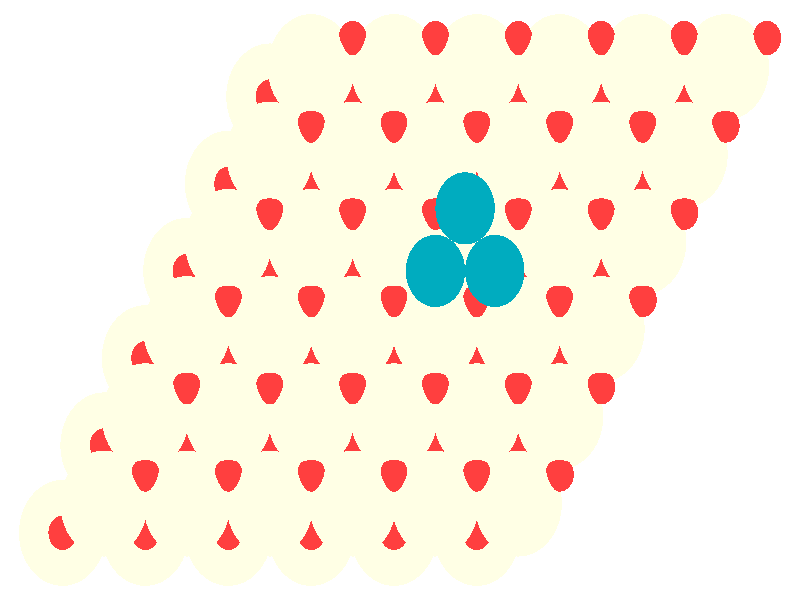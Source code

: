 #include "colors.inc"
#include "finish.inc"

global_settings {assumed_gamma 1 max_trace_level 6}
background {color White}
camera {orthographic
  right -37.48*x up 23.11*y
  direction 1.00*z
  location <0,0,50.00> look_at <0,0,0>}
light_source {<  2.00,   3.00,  40.00> color White
  area_light <0.70, 0, 0>, <0, 0.70, 0>, 3, 3
  adaptive 1 jitter}

#declare simple = finish {phong 0.7}
#declare pale = finish {ambient .5 diffuse .85 roughness .001 specular 0.200 }
#declare intermediate = finish {ambient 0.3 diffuse 0.6 specular 0.10 roughness 0.04 }
#declare vmd = finish {ambient .0 diffuse .65 phong 0.1 phong_size 40. specular 0.500 }
#declare jmol = finish {ambient .2 diffuse .6 specular 1 roughness .001 metallic}
#declare ase2 = finish {ambient 0.05 brilliance 3 diffuse 0.6 metallic specular 0.70 roughness 0.04 reflection 0.15}
#declare ase3 = finish {ambient .15 brilliance 2 diffuse .6 metallic specular 1. roughness .001 reflection .0}
#declare glass = finish {ambient .05 diffuse .3 specular 1. roughness .001}
#declare glass2 = finish {ambient .0 diffuse .3 specular 1. reflection .25 roughness .001}
#declare Rcell = 0.020;
#declare Rbond = 0.100;

#macro atom(LOC, R, COL, TRANS, FIN)
  sphere{LOC, R texture{pigment{color COL transmit TRANS} finish{FIN}}}
#end
#macro constrain(LOC, R, COL, TRANS FIN)
union{torus{R, Rcell rotate 45*z texture{pigment{color COL transmit TRANS} finish{FIN}}}
      torus{R, Rcell rotate -45*z texture{pigment{color COL transmit TRANS} finish{FIN}}}
      translate LOC}
#end

atom(<-15.81,  -8.97,  -6.70>, 2.04, rgb <1.00, 1.00, 0.78>, 0.0, ase3) // #0 
atom(<-13.87,  -5.60,  -6.70>, 2.04, rgb <1.00, 1.00, 0.78>, 0.0, ase3) // #1 
atom(<-11.93,  -8.97,  -6.70>, 2.04, rgb <1.00, 1.00, 0.78>, 0.0, ase3) // #2 
atom(< -9.99,  -5.60,  -6.70>, 2.04, rgb <1.00, 1.00, 0.78>, 0.0, ase3) // #3 
atom(< -9.99,  -7.84,  -5.90>, 0.66, rgb <1.00, 0.05, 0.05>, 0.0, ase3) // #4 
atom(<-13.87,  -5.60,  -4.32>, 0.66, rgb <1.00, 0.05, 0.05>, 0.0, ase3) // #5 
atom(< -8.04,  -4.48,  -5.90>, 0.66, rgb <1.00, 0.05, 0.05>, 0.0, ase3) // #6 
atom(<-15.81,  -8.97,  -4.32>, 0.66, rgb <1.00, 0.05, 0.05>, 0.0, ase3) // #7 
atom(<-13.87,  -7.84,  -5.90>, 0.66, rgb <1.00, 0.05, 0.05>, 0.0, ase3) // #8 
atom(< -9.99,  -5.60,  -4.32>, 0.66, rgb <1.00, 0.05, 0.05>, 0.0, ase3) // #9 
atom(<-11.93,  -4.48,  -5.90>, 0.66, rgb <1.00, 0.05, 0.05>, 0.0, ase3) // #10 
atom(<-11.93,  -8.97,  -4.32>, 0.66, rgb <1.00, 0.05, 0.05>, 0.0, ase3) // #11 
atom(< -8.04,  -4.48,  -3.53>, 2.04, rgb <1.00, 1.00, 0.78>, 0.0, ase3) // #12 
atom(< -9.99,  -7.84,  -3.53>, 2.04, rgb <1.00, 1.00, 0.78>, 0.0, ase3) // #13 
atom(<-11.93,  -4.48,  -3.53>, 2.04, rgb <1.00, 1.00, 0.78>, 0.0, ase3) // #14 
atom(<-13.87,  -7.84,  -3.53>, 2.04, rgb <1.00, 1.00, 0.78>, 0.0, ase3) // #15 
atom(< -9.99,  -3.36,  -2.74>, 0.66, rgb <1.00, 0.05, 0.05>, 0.0, ase3) // #16 
atom(<-11.93,  -6.72,  -2.74>, 0.66, rgb <1.00, 0.05, 0.05>, 0.0, ase3) // #17 
atom(< -6.10,  -3.36,  -2.74>, 0.66, rgb <1.00, 0.05, 0.05>, 0.0, ase3) // #18 
atom(< -8.04,  -6.72,  -2.74>, 0.66, rgb <1.00, 0.05, 0.05>, 0.0, ase3) // #19 
atom(<-11.93,  -2.24,  -6.70>, 2.04, rgb <1.00, 1.00, 0.78>, 0.0, ase3) // #20 
atom(< -9.99,   1.12,  -6.70>, 2.04, rgb <1.00, 1.00, 0.78>, 0.0, ase3) // #21 
atom(< -8.04,  -2.24,  -6.70>, 2.04, rgb <1.00, 1.00, 0.78>, 0.0, ase3) // #22 
atom(< -6.10,   1.12,  -6.70>, 2.04, rgb <1.00, 1.00, 0.78>, 0.0, ase3) // #23 
atom(< -6.10,  -1.12,  -5.90>, 0.66, rgb <1.00, 0.05, 0.05>, 0.0, ase3) // #24 
atom(< -9.99,   1.12,  -4.32>, 0.66, rgb <1.00, 0.05, 0.05>, 0.0, ase3) // #25 
atom(< -4.16,   2.24,  -5.90>, 0.66, rgb <1.00, 0.05, 0.05>, 0.0, ase3) // #26 
atom(<-11.93,  -2.24,  -4.32>, 0.66, rgb <1.00, 0.05, 0.05>, 0.0, ase3) // #27 
atom(< -9.99,  -1.12,  -5.90>, 0.66, rgb <1.00, 0.05, 0.05>, 0.0, ase3) // #28 
atom(< -6.10,   1.12,  -4.32>, 0.66, rgb <1.00, 0.05, 0.05>, 0.0, ase3) // #29 
atom(< -8.04,   2.24,  -5.90>, 0.66, rgb <1.00, 0.05, 0.05>, 0.0, ase3) // #30 
atom(< -8.04,  -2.24,  -4.32>, 0.66, rgb <1.00, 0.05, 0.05>, 0.0, ase3) // #31 
atom(< -4.16,   2.24,  -3.53>, 2.04, rgb <1.00, 1.00, 0.78>, 0.0, ase3) // #32 
atom(< -6.10,  -1.12,  -3.53>, 2.04, rgb <1.00, 1.00, 0.78>, 0.0, ase3) // #33 
atom(< -8.04,   2.24,  -3.53>, 2.04, rgb <1.00, 1.00, 0.78>, 0.0, ase3) // #34 
atom(< -9.99,  -1.12,  -3.53>, 2.04, rgb <1.00, 1.00, 0.78>, 0.0, ase3) // #35 
atom(< -6.10,   3.36,  -2.74>, 0.66, rgb <1.00, 0.05, 0.05>, 0.0, ase3) // #36 
atom(< -8.04,   0.00,  -2.74>, 0.66, rgb <1.00, 0.05, 0.05>, 0.0, ase3) // #37 
atom(< -2.22,   3.36,  -2.74>, 0.66, rgb <1.00, 0.05, 0.05>, 0.0, ase3) // #38 
atom(< -4.16,   0.00,  -2.74>, 0.66, rgb <1.00, 0.05, 0.05>, 0.0, ase3) // #39 
atom(< -8.04,   4.48,  -6.70>, 2.04, rgb <1.00, 1.00, 0.78>, 0.0, ase3) // #40 
atom(< -6.10,   7.84,  -6.70>, 2.04, rgb <1.00, 1.00, 0.78>, 0.0, ase3) // #41 
atom(< -4.16,   4.48,  -6.70>, 2.04, rgb <1.00, 1.00, 0.78>, 0.0, ase3) // #42 
atom(< -2.22,   7.84,  -6.70>, 2.04, rgb <1.00, 1.00, 0.78>, 0.0, ase3) // #43 
atom(< -2.22,   5.60,  -5.90>, 0.66, rgb <1.00, 0.05, 0.05>, 0.0, ase3) // #44 
atom(< -6.10,   7.84,  -4.32>, 0.66, rgb <1.00, 0.05, 0.05>, 0.0, ase3) // #45 
atom(< -0.28,   8.97,  -5.90>, 0.66, rgb <1.00, 0.05, 0.05>, 0.0, ase3) // #46 
atom(< -8.04,   4.48,  -4.32>, 0.66, rgb <1.00, 0.05, 0.05>, 0.0, ase3) // #47 
atom(< -6.10,   5.60,  -5.90>, 0.66, rgb <1.00, 0.05, 0.05>, 0.0, ase3) // #48 
atom(< -2.22,   7.84,  -4.32>, 0.66, rgb <1.00, 0.05, 0.05>, 0.0, ase3) // #49 
atom(< -4.16,   8.97,  -5.90>, 0.66, rgb <1.00, 0.05, 0.05>, 0.0, ase3) // #50 
atom(< -4.16,   4.48,  -4.32>, 0.66, rgb <1.00, 0.05, 0.05>, 0.0, ase3) // #51 
atom(< -0.28,   8.97,  -3.53>, 2.04, rgb <1.00, 1.00, 0.78>, 0.0, ase3) // #52 
atom(< -2.22,   5.60,  -3.53>, 2.04, rgb <1.00, 1.00, 0.78>, 0.0, ase3) // #53 
atom(< -4.16,   8.97,  -3.53>, 2.04, rgb <1.00, 1.00, 0.78>, 0.0, ase3) // #54 
atom(< -6.10,   5.60,  -3.53>, 2.04, rgb <1.00, 1.00, 0.78>, 0.0, ase3) // #55 
atom(< -2.22,  10.09,  -2.74>, 0.66, rgb <1.00, 0.05, 0.05>, 0.0, ase3) // #56 
atom(< -4.16,   6.72,  -2.74>, 0.66, rgb <1.00, 0.05, 0.05>, 0.0, ase3) // #57 
atom(<  1.66,  10.09,  -2.74>, 0.66, rgb <1.00, 0.05, 0.05>, 0.0, ase3) // #58 
atom(< -0.28,   6.72,  -2.74>, 0.66, rgb <1.00, 0.05, 0.05>, 0.0, ase3) // #59 
atom(< -8.04,  -8.97,  -6.70>, 2.04, rgb <1.00, 1.00, 0.78>, 0.0, ase3) // #60 
atom(< -6.10,  -5.60,  -6.70>, 2.04, rgb <1.00, 1.00, 0.78>, 0.0, ase3) // #61 
atom(< -4.16,  -8.97,  -6.70>, 2.04, rgb <1.00, 1.00, 0.78>, 0.0, ase3) // #62 
atom(< -2.22,  -5.60,  -6.70>, 2.04, rgb <1.00, 1.00, 0.78>, 0.0, ase3) // #63 
atom(< -2.22,  -7.84,  -5.90>, 0.66, rgb <1.00, 0.05, 0.05>, 0.0, ase3) // #64 
atom(< -6.10,  -5.60,  -4.32>, 0.66, rgb <1.00, 0.05, 0.05>, 0.0, ase3) // #65 
atom(< -0.28,  -4.48,  -5.90>, 0.66, rgb <1.00, 0.05, 0.05>, 0.0, ase3) // #66 
atom(< -8.04,  -8.97,  -4.32>, 0.66, rgb <1.00, 0.05, 0.05>, 0.0, ase3) // #67 
atom(< -6.10,  -7.84,  -5.90>, 0.66, rgb <1.00, 0.05, 0.05>, 0.0, ase3) // #68 
atom(< -2.22,  -5.60,  -4.32>, 0.66, rgb <1.00, 0.05, 0.05>, 0.0, ase3) // #69 
atom(< -4.16,  -4.48,  -5.90>, 0.66, rgb <1.00, 0.05, 0.05>, 0.0, ase3) // #70 
atom(< -4.16,  -8.97,  -4.32>, 0.66, rgb <1.00, 0.05, 0.05>, 0.0, ase3) // #71 
atom(< -0.28,  -4.48,  -3.53>, 2.04, rgb <1.00, 1.00, 0.78>, 0.0, ase3) // #72 
atom(< -2.22,  -7.84,  -3.53>, 2.04, rgb <1.00, 1.00, 0.78>, 0.0, ase3) // #73 
atom(< -4.16,  -4.48,  -3.53>, 2.04, rgb <1.00, 1.00, 0.78>, 0.0, ase3) // #74 
atom(< -6.10,  -7.84,  -3.53>, 2.04, rgb <1.00, 1.00, 0.78>, 0.0, ase3) // #75 
atom(< -2.22,  -3.36,  -2.74>, 0.66, rgb <1.00, 0.05, 0.05>, 0.0, ase3) // #76 
atom(< -4.16,  -6.72,  -2.74>, 0.66, rgb <1.00, 0.05, 0.05>, 0.0, ase3) // #77 
atom(<  1.66,  -3.36,  -2.74>, 0.66, rgb <1.00, 0.05, 0.05>, 0.0, ase3) // #78 
atom(< -0.28,  -6.72,  -2.74>, 0.66, rgb <1.00, 0.05, 0.05>, 0.0, ase3) // #79 
atom(< -4.16,  -2.24,  -6.70>, 2.04, rgb <1.00, 1.00, 0.78>, 0.0, ase3) // #80 
atom(< -2.22,   1.12,  -6.70>, 2.04, rgb <1.00, 1.00, 0.78>, 0.0, ase3) // #81 
atom(< -0.28,  -2.24,  -6.70>, 2.04, rgb <1.00, 1.00, 0.78>, 0.0, ase3) // #82 
atom(<  1.66,   1.12,  -6.70>, 2.04, rgb <1.00, 1.00, 0.78>, 0.0, ase3) // #83 
atom(<  1.66,  -1.12,  -5.90>, 0.66, rgb <1.00, 0.05, 0.05>, 0.0, ase3) // #84 
atom(< -2.22,   1.12,  -4.32>, 0.66, rgb <1.00, 0.05, 0.05>, 0.0, ase3) // #85 
atom(<  3.60,   2.24,  -5.90>, 0.66, rgb <1.00, 0.05, 0.05>, 0.0, ase3) // #86 
atom(< -4.16,  -2.24,  -4.32>, 0.66, rgb <1.00, 0.05, 0.05>, 0.0, ase3) // #87 
atom(< -2.22,  -1.12,  -5.90>, 0.66, rgb <1.00, 0.05, 0.05>, 0.0, ase3) // #88 
atom(<  1.66,   1.12,  -2.27>, 0.66, rgb <1.00, 0.05, 0.05>, 0.0, ase3) // #89 
atom(< -0.28,   2.24,  -5.90>, 0.66, rgb <1.00, 0.05, 0.05>, 0.0, ase3) // #90 
atom(< -0.28,  -2.24,  -4.32>, 0.66, rgb <1.00, 0.05, 0.05>, 0.0, ase3) // #91 
atom(<  3.60,   2.24,  -3.53>, 2.04, rgb <1.00, 1.00, 0.78>, 0.0, ase3) // #92 
atom(<  1.66,  -1.12,  -3.53>, 2.04, rgb <1.00, 1.00, 0.78>, 0.0, ase3) // #93 
atom(< -0.28,   2.24,  -3.53>, 2.04, rgb <1.00, 1.00, 0.78>, 0.0, ase3) // #94 
atom(< -2.22,  -1.12,  -3.53>, 2.04, rgb <1.00, 1.00, 0.78>, 0.0, ase3) // #95 
atom(<  1.66,   3.36,  -2.74>, 0.66, rgb <1.00, 0.05, 0.05>, 0.0, ase3) // #96 
atom(< -0.28,   0.00,  -2.74>, 0.66, rgb <1.00, 0.05, 0.05>, 0.0, ase3) // #97 
atom(<  5.54,   3.36,  -2.74>, 0.66, rgb <1.00, 0.05, 0.05>, 0.0, ase3) // #98 
atom(<  3.60,   0.00,  -2.74>, 0.66, rgb <1.00, 0.05, 0.05>, 0.0, ase3) // #99 
atom(< -0.28,   4.48,  -6.70>, 2.04, rgb <1.00, 1.00, 0.78>, 0.0, ase3) // #100 
atom(<  1.66,   7.84,  -6.70>, 2.04, rgb <1.00, 1.00, 0.78>, 0.0, ase3) // #101 
atom(<  3.60,   4.48,  -6.70>, 2.04, rgb <1.00, 1.00, 0.78>, 0.0, ase3) // #102 
atom(<  5.54,   7.84,  -6.70>, 2.04, rgb <1.00, 1.00, 0.78>, 0.0, ase3) // #103 
atom(<  5.54,   5.60,  -5.90>, 0.66, rgb <1.00, 0.05, 0.05>, 0.0, ase3) // #104 
atom(<  1.66,   7.84,  -4.32>, 0.66, rgb <1.00, 0.05, 0.05>, 0.0, ase3) // #105 
atom(<  7.48,   8.97,  -5.90>, 0.66, rgb <1.00, 0.05, 0.05>, 0.0, ase3) // #106 
atom(< -0.28,   4.48,  -4.32>, 0.66, rgb <1.00, 0.05, 0.05>, 0.0, ase3) // #107 
atom(<  1.66,   5.60,  -5.90>, 0.66, rgb <1.00, 0.05, 0.05>, 0.0, ase3) // #108 
atom(<  5.54,   7.84,  -4.32>, 0.66, rgb <1.00, 0.05, 0.05>, 0.0, ase3) // #109 
atom(<  3.60,   8.97,  -5.90>, 0.66, rgb <1.00, 0.05, 0.05>, 0.0, ase3) // #110 
atom(<  3.60,   4.48,  -4.32>, 0.66, rgb <1.00, 0.05, 0.05>, 0.0, ase3) // #111 
atom(<  7.48,   8.97,  -3.53>, 2.04, rgb <1.00, 1.00, 0.78>, 0.0, ase3) // #112 
atom(<  5.54,   5.60,  -3.53>, 2.04, rgb <1.00, 1.00, 0.78>, 0.0, ase3) // #113 
atom(<  3.60,   8.97,  -3.53>, 2.04, rgb <1.00, 1.00, 0.78>, 0.0, ase3) // #114 
atom(<  1.66,   5.60,  -3.53>, 2.04, rgb <1.00, 1.00, 0.78>, 0.0, ase3) // #115 
atom(<  5.54,  10.09,  -2.74>, 0.66, rgb <1.00, 0.05, 0.05>, 0.0, ase3) // #116 
atom(<  3.60,   6.72,  -2.74>, 0.66, rgb <1.00, 0.05, 0.05>, 0.0, ase3) // #117 
atom(<  9.42,  10.09,  -2.74>, 0.66, rgb <1.00, 0.05, 0.05>, 0.0, ase3) // #118 
atom(<  7.48,   6.72,  -2.74>, 0.66, rgb <1.00, 0.05, 0.05>, 0.0, ase3) // #119 
atom(< -0.28,  -8.97,  -6.70>, 2.04, rgb <1.00, 1.00, 0.78>, 0.0, ase3) // #120 
atom(<  1.66,  -5.60,  -6.70>, 2.04, rgb <1.00, 1.00, 0.78>, 0.0, ase3) // #121 
atom(<  3.60,  -8.97,  -6.70>, 2.04, rgb <1.00, 1.00, 0.78>, 0.0, ase3) // #122 
atom(<  5.54,  -5.60,  -6.70>, 2.04, rgb <1.00, 1.00, 0.78>, 0.0, ase3) // #123 
atom(<  5.54,  -7.84,  -5.90>, 0.66, rgb <1.00, 0.05, 0.05>, 0.0, ase3) // #124 
atom(<  1.66,  -5.60,  -4.32>, 0.66, rgb <1.00, 0.05, 0.05>, 0.0, ase3) // #125 
atom(<  7.48,  -4.48,  -5.90>, 0.66, rgb <1.00, 0.05, 0.05>, 0.0, ase3) // #126 
atom(< -0.28,  -8.97,  -4.32>, 0.66, rgb <1.00, 0.05, 0.05>, 0.0, ase3) // #127 
atom(<  1.66,  -7.84,  -5.90>, 0.66, rgb <1.00, 0.05, 0.05>, 0.0, ase3) // #128 
atom(<  5.54,  -5.60,  -4.32>, 0.66, rgb <1.00, 0.05, 0.05>, 0.0, ase3) // #129 
atom(<  3.60,  -4.48,  -5.90>, 0.66, rgb <1.00, 0.05, 0.05>, 0.0, ase3) // #130 
atom(<  3.60,  -8.97,  -4.32>, 0.66, rgb <1.00, 0.05, 0.05>, 0.0, ase3) // #131 
atom(<  7.48,  -4.48,  -3.53>, 2.04, rgb <1.00, 1.00, 0.78>, 0.0, ase3) // #132 
atom(<  5.54,  -7.84,  -3.53>, 2.04, rgb <1.00, 1.00, 0.78>, 0.0, ase3) // #133 
atom(<  3.60,  -4.48,  -3.53>, 2.04, rgb <1.00, 1.00, 0.78>, 0.0, ase3) // #134 
atom(<  1.66,  -7.84,  -3.53>, 2.04, rgb <1.00, 1.00, 0.78>, 0.0, ase3) // #135 
atom(<  5.54,  -3.36,  -2.74>, 0.66, rgb <1.00, 0.05, 0.05>, 0.0, ase3) // #136 
atom(<  3.60,  -6.72,  -2.74>, 0.66, rgb <1.00, 0.05, 0.05>, 0.0, ase3) // #137 
atom(<  9.42,  -3.36,  -2.74>, 0.66, rgb <1.00, 0.05, 0.05>, 0.0, ase3) // #138 
atom(<  7.48,  -6.72,  -2.74>, 0.66, rgb <1.00, 0.05, 0.05>, 0.0, ase3) // #139 
atom(<  3.60,  -2.24,  -6.70>, 2.04, rgb <1.00, 1.00, 0.78>, 0.0, ase3) // #140 
atom(<  5.54,   1.12,  -6.70>, 2.04, rgb <1.00, 1.00, 0.78>, 0.0, ase3) // #141 
atom(<  7.48,  -2.24,  -6.70>, 2.04, rgb <1.00, 1.00, 0.78>, 0.0, ase3) // #142 
atom(<  9.42,   1.12,  -6.70>, 2.04, rgb <1.00, 1.00, 0.78>, 0.0, ase3) // #143 
atom(<  9.42,  -1.12,  -5.90>, 0.66, rgb <1.00, 0.05, 0.05>, 0.0, ase3) // #144 
atom(<  5.54,   1.12,  -4.32>, 0.66, rgb <1.00, 0.05, 0.05>, 0.0, ase3) // #145 
atom(< 11.37,   2.24,  -5.90>, 0.66, rgb <1.00, 0.05, 0.05>, 0.0, ase3) // #146 
atom(<  3.60,  -2.24,  -4.32>, 0.66, rgb <1.00, 0.05, 0.05>, 0.0, ase3) // #147 
atom(<  5.54,  -1.12,  -5.90>, 0.66, rgb <1.00, 0.05, 0.05>, 0.0, ase3) // #148 
atom(<  9.42,   1.12,  -4.32>, 0.66, rgb <1.00, 0.05, 0.05>, 0.0, ase3) // #149 
atom(<  7.48,   2.24,  -5.90>, 0.66, rgb <1.00, 0.05, 0.05>, 0.0, ase3) // #150 
atom(<  7.48,  -2.24,  -4.32>, 0.66, rgb <1.00, 0.05, 0.05>, 0.0, ase3) // #151 
atom(< 11.37,   2.24,  -3.53>, 2.04, rgb <1.00, 1.00, 0.78>, 0.0, ase3) // #152 
atom(<  9.42,  -1.12,  -3.53>, 2.04, rgb <1.00, 1.00, 0.78>, 0.0, ase3) // #153 
atom(<  7.48,   2.24,  -3.53>, 2.04, rgb <1.00, 1.00, 0.78>, 0.0, ase3) // #154 
atom(<  5.54,  -1.12,  -3.53>, 2.04, rgb <1.00, 1.00, 0.78>, 0.0, ase3) // #155 
atom(<  9.42,   3.36,  -2.74>, 0.66, rgb <1.00, 0.05, 0.05>, 0.0, ase3) // #156 
atom(<  7.48,   0.00,  -2.74>, 0.66, rgb <1.00, 0.05, 0.05>, 0.0, ase3) // #157 
atom(< 13.31,   3.36,  -2.74>, 0.66, rgb <1.00, 0.05, 0.05>, 0.0, ase3) // #158 
atom(< 11.37,   0.00,  -2.74>, 0.66, rgb <1.00, 0.05, 0.05>, 0.0, ase3) // #159 
atom(<  7.48,   4.48,  -6.70>, 2.04, rgb <1.00, 1.00, 0.78>, 0.0, ase3) // #160 
atom(<  9.42,   7.84,  -6.70>, 2.04, rgb <1.00, 1.00, 0.78>, 0.0, ase3) // #161 
atom(< 11.37,   4.48,  -6.70>, 2.04, rgb <1.00, 1.00, 0.78>, 0.0, ase3) // #162 
atom(< 13.31,   7.84,  -6.70>, 2.04, rgb <1.00, 1.00, 0.78>, 0.0, ase3) // #163 
atom(< 13.31,   5.60,  -5.90>, 0.66, rgb <1.00, 0.05, 0.05>, 0.0, ase3) // #164 
atom(<  9.42,   7.84,  -4.32>, 0.66, rgb <1.00, 0.05, 0.05>, 0.0, ase3) // #165 
atom(< 15.25,   8.97,  -5.90>, 0.66, rgb <1.00, 0.05, 0.05>, 0.0, ase3) // #166 
atom(<  7.48,   4.48,  -4.32>, 0.66, rgb <1.00, 0.05, 0.05>, 0.0, ase3) // #167 
atom(<  9.42,   5.60,  -5.90>, 0.66, rgb <1.00, 0.05, 0.05>, 0.0, ase3) // #168 
atom(< 13.31,   7.84,  -4.32>, 0.66, rgb <1.00, 0.05, 0.05>, 0.0, ase3) // #169 
atom(< 11.37,   8.97,  -5.90>, 0.66, rgb <1.00, 0.05, 0.05>, 0.0, ase3) // #170 
atom(< 11.37,   4.48,  -4.32>, 0.66, rgb <1.00, 0.05, 0.05>, 0.0, ase3) // #171 
atom(< 15.25,   8.97,  -3.53>, 2.04, rgb <1.00, 1.00, 0.78>, 0.0, ase3) // #172 
atom(< 13.31,   5.60,  -3.53>, 2.04, rgb <1.00, 1.00, 0.78>, 0.0, ase3) // #173 
atom(< 11.37,   8.97,  -3.53>, 2.04, rgb <1.00, 1.00, 0.78>, 0.0, ase3) // #174 
atom(<  9.42,   5.60,  -3.53>, 2.04, rgb <1.00, 1.00, 0.78>, 0.0, ase3) // #175 
atom(< 13.31,  10.09,  -2.74>, 0.66, rgb <1.00, 0.05, 0.05>, 0.0, ase3) // #176 
atom(< 11.37,   6.72,  -2.74>, 0.66, rgb <1.00, 0.05, 0.05>, 0.0, ase3) // #177 
atom(< 17.19,  10.09,  -2.74>, 0.66, rgb <1.00, 0.05, 0.05>, 0.0, ase3) // #178 
atom(< 15.25,   6.72,  -2.74>, 0.66, rgb <1.00, 0.05, 0.05>, 0.0, ase3) // #179 
atom(<  1.66,   1.12,   0.00>, 1.39, rgb <0.00, 0.41, 0.52>, 0.0, ase3) // #180 
atom(<  4.44,   1.12,   0.00>, 1.39, rgb <0.00, 0.41, 0.52>, 0.0, ase3) // #181 
atom(<  3.05,   3.53,   0.00>, 1.39, rgb <0.00, 0.41, 0.52>, 0.0, ase3) // #182 
